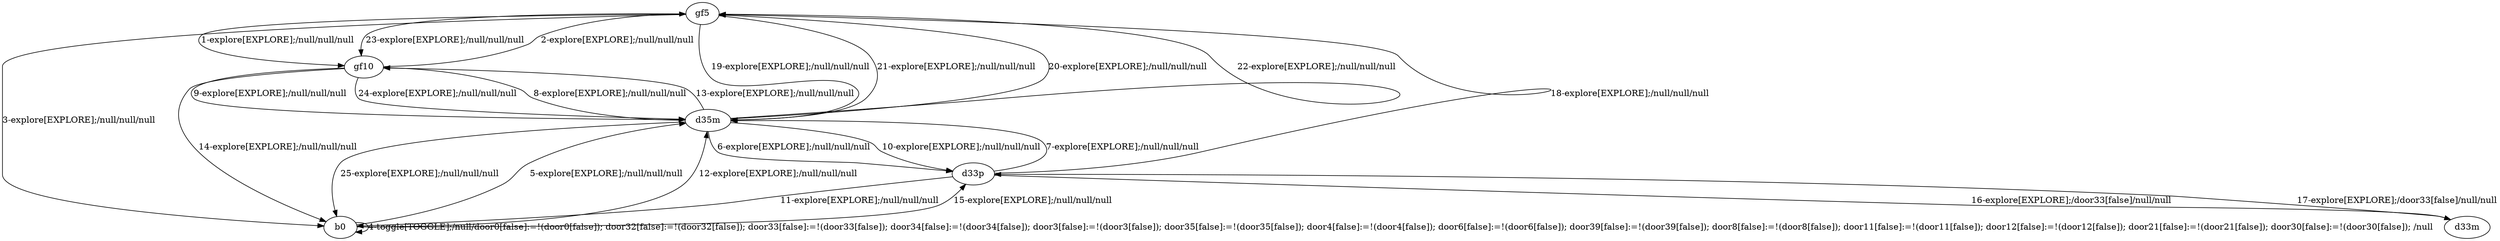 # Total number of goals covered by this test: 1
# d33m --> d33p

digraph g {
"gf5" -> "gf10" [label = "1-explore[EXPLORE];/null/null/null"];
"gf10" -> "gf5" [label = "2-explore[EXPLORE];/null/null/null"];
"gf5" -> "b0" [label = "3-explore[EXPLORE];/null/null/null"];
"b0" -> "b0" [label = "4-toggle[TOGGLE];/null/door0[false]:=!(door0[false]); door32[false]:=!(door32[false]); door33[false]:=!(door33[false]); door34[false]:=!(door34[false]); door3[false]:=!(door3[false]); door35[false]:=!(door35[false]); door4[false]:=!(door4[false]); door6[false]:=!(door6[false]); door39[false]:=!(door39[false]); door8[false]:=!(door8[false]); door11[false]:=!(door11[false]); door12[false]:=!(door12[false]); door21[false]:=!(door21[false]); door30[false]:=!(door30[false]); /null"];
"b0" -> "d35m" [label = "5-explore[EXPLORE];/null/null/null"];
"d35m" -> "d33p" [label = "6-explore[EXPLORE];/null/null/null"];
"d33p" -> "d35m" [label = "7-explore[EXPLORE];/null/null/null"];
"d35m" -> "gf10" [label = "8-explore[EXPLORE];/null/null/null"];
"gf10" -> "d35m" [label = "9-explore[EXPLORE];/null/null/null"];
"d35m" -> "d33p" [label = "10-explore[EXPLORE];/null/null/null"];
"d33p" -> "b0" [label = "11-explore[EXPLORE];/null/null/null"];
"b0" -> "d35m" [label = "12-explore[EXPLORE];/null/null/null"];
"d35m" -> "gf10" [label = "13-explore[EXPLORE];/null/null/null"];
"gf10" -> "b0" [label = "14-explore[EXPLORE];/null/null/null"];
"b0" -> "d33p" [label = "15-explore[EXPLORE];/null/null/null"];
"d33p" -> "d33m" [label = "16-explore[EXPLORE];/door33[false]/null/null"];
"d33m" -> "d33p" [label = "17-explore[EXPLORE];/door33[false]/null/null"];
"d33p" -> "gf5" [label = "18-explore[EXPLORE];/null/null/null"];
"gf5" -> "d35m" [label = "19-explore[EXPLORE];/null/null/null"];
"d35m" -> "gf5" [label = "20-explore[EXPLORE];/null/null/null"];
"gf5" -> "d35m" [label = "21-explore[EXPLORE];/null/null/null"];
"d35m" -> "gf5" [label = "22-explore[EXPLORE];/null/null/null"];
"gf5" -> "gf10" [label = "23-explore[EXPLORE];/null/null/null"];
"gf10" -> "d35m" [label = "24-explore[EXPLORE];/null/null/null"];
"d35m" -> "b0" [label = "25-explore[EXPLORE];/null/null/null"];
}